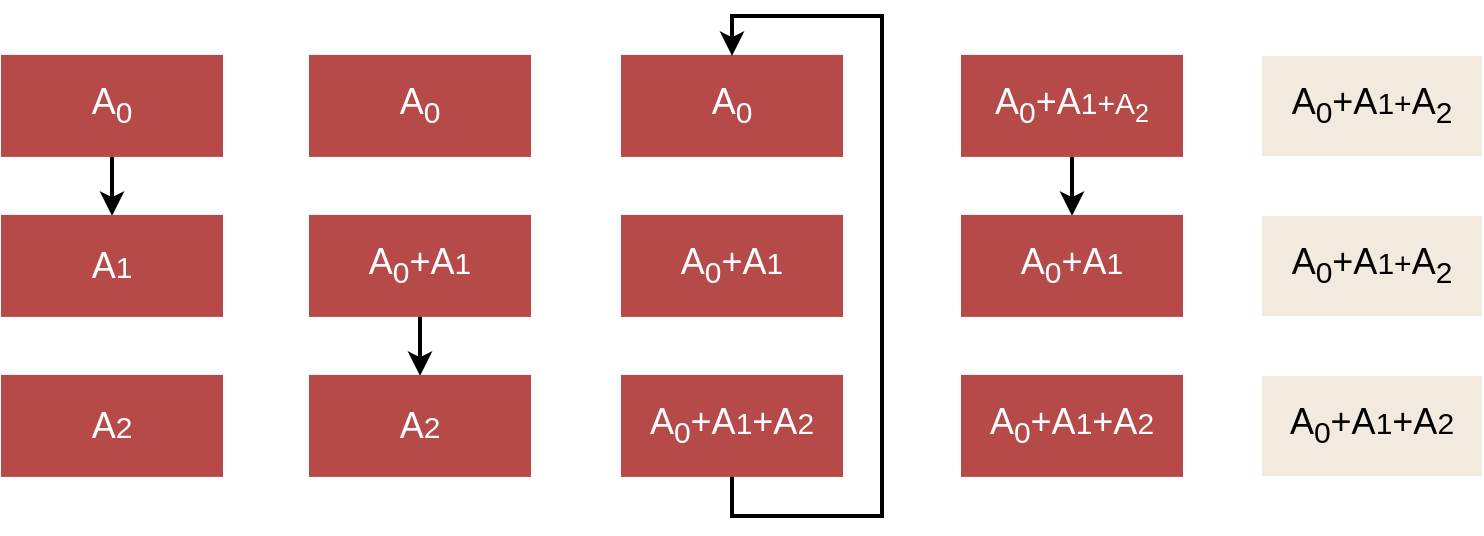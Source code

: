 <mxfile version="20.0.1" type="github">
  <diagram id="QZoD75EK2pMNKqEWIpBd" name="Page-1">
    <mxGraphModel dx="1298" dy="719" grid="1" gridSize="10" guides="1" tooltips="1" connect="1" arrows="1" fold="1" page="1" pageScale="1" pageWidth="827" pageHeight="1169" math="0" shadow="0">
      <root>
        <mxCell id="0" />
        <mxCell id="1" parent="0" />
        <mxCell id="ngBhUCR4Onw7o18NPcVE-5" style="edgeStyle=orthogonalEdgeStyle;rounded=0;orthogonalLoop=1;jettySize=auto;html=1;exitX=0.5;exitY=1;exitDx=0;exitDy=0;entryX=0.5;entryY=0;entryDx=0;entryDy=0;fontSize=18;fontColor=#FFFFFF;strokeWidth=2;fillColor=#0050ef;strokeColor=#000000;" edge="1" parent="1" source="ngBhUCR4Onw7o18NPcVE-1" target="ngBhUCR4Onw7o18NPcVE-2">
          <mxGeometry relative="1" as="geometry" />
        </mxCell>
        <mxCell id="ngBhUCR4Onw7o18NPcVE-1" value="&lt;font color=&quot;#ffffff&quot; style=&quot;font-size: 18px;&quot;&gt;A&lt;sub&gt;0&lt;/sub&gt;&lt;/font&gt;" style="rounded=0;whiteSpace=wrap;html=1;fillColor=#B64A48;strokeColor=#B64A48;" vertex="1" parent="1">
          <mxGeometry x="70" y="179.95" width="110" height="50" as="geometry" />
        </mxCell>
        <mxCell id="ngBhUCR4Onw7o18NPcVE-2" value="&lt;font color=&quot;#ffffff&quot; style=&quot;font-size: 18px;&quot;&gt;A&lt;/font&gt;&lt;font color=&quot;#ffffff&quot; style=&quot;font-size: 15px;&quot;&gt;1&lt;/font&gt;" style="rounded=0;whiteSpace=wrap;html=1;fillColor=#B64A48;strokeColor=#B64A48;" vertex="1" parent="1">
          <mxGeometry x="70" y="259.95" width="110" height="50" as="geometry" />
        </mxCell>
        <mxCell id="ngBhUCR4Onw7o18NPcVE-3" value="&lt;font color=&quot;#ffffff&quot; style=&quot;font-size: 18px;&quot;&gt;A&lt;/font&gt;&lt;font color=&quot;#ffffff&quot; style=&quot;font-size: 15px;&quot;&gt;2&lt;/font&gt;" style="rounded=0;whiteSpace=wrap;html=1;fillColor=#B64A48;strokeColor=#B64A48;" vertex="1" parent="1">
          <mxGeometry x="70" y="339.95" width="110" height="50" as="geometry" />
        </mxCell>
        <mxCell id="ngBhUCR4Onw7o18NPcVE-8" value="&lt;font color=&quot;#ffffff&quot; style=&quot;font-size: 18px;&quot;&gt;A&lt;sub&gt;0&lt;/sub&gt;&lt;/font&gt;" style="rounded=0;whiteSpace=wrap;html=1;fillColor=#B64A48;strokeColor=#B64A48;" vertex="1" parent="1">
          <mxGeometry x="224" y="179.95" width="110" height="50" as="geometry" />
        </mxCell>
        <mxCell id="ngBhUCR4Onw7o18NPcVE-11" style="edgeStyle=orthogonalEdgeStyle;rounded=0;orthogonalLoop=1;jettySize=auto;html=1;exitX=0.5;exitY=1;exitDx=0;exitDy=0;entryX=0.5;entryY=0;entryDx=0;entryDy=0;fontSize=18;fontColor=#FFFFFF;strokeWidth=2;fillColor=#0050ef;strokeColor=#000000;" edge="1" parent="1" source="ngBhUCR4Onw7o18NPcVE-9" target="ngBhUCR4Onw7o18NPcVE-10">
          <mxGeometry relative="1" as="geometry" />
        </mxCell>
        <mxCell id="ngBhUCR4Onw7o18NPcVE-9" value="&lt;font color=&quot;#ffffff&quot; style=&quot;font-size: 18px;&quot;&gt;A&lt;sub&gt;0&lt;/sub&gt;+A&lt;/font&gt;&lt;font color=&quot;#ffffff&quot; style=&quot;font-size: 15px;&quot;&gt;1&lt;/font&gt;" style="rounded=0;whiteSpace=wrap;html=1;fillColor=#B64A48;strokeColor=#B64A48;" vertex="1" parent="1">
          <mxGeometry x="224" y="259.95" width="110" height="50" as="geometry" />
        </mxCell>
        <mxCell id="ngBhUCR4Onw7o18NPcVE-10" value="&lt;font color=&quot;#ffffff&quot; style=&quot;font-size: 18px;&quot;&gt;A&lt;/font&gt;&lt;font color=&quot;#ffffff&quot; style=&quot;font-size: 15px;&quot;&gt;2&lt;/font&gt;" style="rounded=0;whiteSpace=wrap;html=1;fillColor=#B64A48;strokeColor=#B64A48;" vertex="1" parent="1">
          <mxGeometry x="224" y="339.95" width="110" height="50" as="geometry" />
        </mxCell>
        <mxCell id="ngBhUCR4Onw7o18NPcVE-12" value="&lt;font color=&quot;#ffffff&quot; style=&quot;font-size: 18px;&quot;&gt;A&lt;sub&gt;0&lt;/sub&gt;&lt;/font&gt;" style="rounded=0;whiteSpace=wrap;html=1;fillColor=#B64A48;strokeColor=#B64A48;" vertex="1" parent="1">
          <mxGeometry x="380" y="179.95" width="110" height="50" as="geometry" />
        </mxCell>
        <mxCell id="ngBhUCR4Onw7o18NPcVE-14" value="&lt;font color=&quot;#ffffff&quot; style=&quot;font-size: 18px;&quot;&gt;A&lt;sub&gt;0&lt;/sub&gt;+A&lt;/font&gt;&lt;font color=&quot;#ffffff&quot; style=&quot;font-size: 15px;&quot;&gt;1&lt;/font&gt;" style="rounded=0;whiteSpace=wrap;html=1;fillColor=#B64A48;strokeColor=#B64A48;" vertex="1" parent="1">
          <mxGeometry x="380" y="259.95" width="110" height="50" as="geometry" />
        </mxCell>
        <mxCell id="ngBhUCR4Onw7o18NPcVE-17" style="edgeStyle=orthogonalEdgeStyle;rounded=0;orthogonalLoop=1;jettySize=auto;html=1;exitX=0.5;exitY=1;exitDx=0;exitDy=0;entryX=0.5;entryY=0;entryDx=0;entryDy=0;fontSize=18;fontColor=#FFFFFF;strokeWidth=2;fillColor=#0050ef;strokeColor=#000000;" edge="1" parent="1" source="ngBhUCR4Onw7o18NPcVE-15" target="ngBhUCR4Onw7o18NPcVE-12">
          <mxGeometry relative="1" as="geometry">
            <Array as="points">
              <mxPoint x="435" y="409.95" />
              <mxPoint x="510" y="409.95" />
              <mxPoint x="510" y="159.95" />
              <mxPoint x="435" y="159.95" />
            </Array>
          </mxGeometry>
        </mxCell>
        <mxCell id="ngBhUCR4Onw7o18NPcVE-15" value="&lt;font style=&quot;font-size: 18px;&quot; color=&quot;#ffffff&quot;&gt;A&lt;sub&gt;0&lt;/sub&gt;+A&lt;/font&gt;&lt;font style=&quot;font-size: 15px;&quot; color=&quot;#ffffff&quot;&gt;1&lt;/font&gt;&lt;font color=&quot;#ffffff&quot; style=&quot;font-size: 18px;&quot;&gt;+A&lt;/font&gt;&lt;font color=&quot;#ffffff&quot; style=&quot;font-size: 15px;&quot;&gt;2&lt;/font&gt;" style="rounded=0;whiteSpace=wrap;html=1;fillColor=#B64A48;strokeColor=#B64A48;" vertex="1" parent="1">
          <mxGeometry x="380" y="339.95" width="110" height="50" as="geometry" />
        </mxCell>
        <mxCell id="ngBhUCR4Onw7o18NPcVE-21" style="edgeStyle=orthogonalEdgeStyle;rounded=0;orthogonalLoop=1;jettySize=auto;html=1;exitX=0.5;exitY=1;exitDx=0;exitDy=0;entryX=0.5;entryY=0;entryDx=0;entryDy=0;fontSize=18;fontColor=#FFFFFF;strokeWidth=2;fillColor=#0050ef;strokeColor=#000000;" edge="1" parent="1" source="ngBhUCR4Onw7o18NPcVE-18" target="ngBhUCR4Onw7o18NPcVE-19">
          <mxGeometry relative="1" as="geometry" />
        </mxCell>
        <mxCell id="ngBhUCR4Onw7o18NPcVE-18" value="&lt;font style=&quot;font-size: 18px;&quot; color=&quot;#ffffff&quot;&gt;A&lt;sub&gt;0&lt;/sub&gt;+A&lt;/font&gt;&lt;font style=&quot;font-size: 15px;&quot; color=&quot;#ffffff&quot;&gt;1+A&lt;sub&gt;2&lt;/sub&gt;&lt;/font&gt;" style="rounded=0;whiteSpace=wrap;html=1;fillColor=#B64A48;strokeColor=#B64A48;" vertex="1" parent="1">
          <mxGeometry x="550" y="179.95" width="110" height="50" as="geometry" />
        </mxCell>
        <mxCell id="ngBhUCR4Onw7o18NPcVE-19" value="&lt;font color=&quot;#ffffff&quot; style=&quot;font-size: 18px;&quot;&gt;A&lt;sub&gt;0&lt;/sub&gt;+A&lt;/font&gt;&lt;font color=&quot;#ffffff&quot; style=&quot;font-size: 15px;&quot;&gt;1&lt;/font&gt;" style="rounded=0;whiteSpace=wrap;html=1;fillColor=#B64A48;strokeColor=#B64A48;" vertex="1" parent="1">
          <mxGeometry x="550" y="259.95" width="110" height="50" as="geometry" />
        </mxCell>
        <mxCell id="ngBhUCR4Onw7o18NPcVE-20" value="&lt;font style=&quot;font-size: 18px;&quot; color=&quot;#ffffff&quot;&gt;A&lt;sub&gt;0&lt;/sub&gt;+A&lt;/font&gt;&lt;font style=&quot;font-size: 15px;&quot; color=&quot;#ffffff&quot;&gt;1&lt;/font&gt;&lt;font color=&quot;#ffffff&quot; style=&quot;font-size: 18px;&quot;&gt;+A&lt;/font&gt;&lt;font color=&quot;#ffffff&quot; style=&quot;font-size: 15px;&quot;&gt;2&lt;/font&gt;" style="rounded=0;whiteSpace=wrap;html=1;fillColor=#B64A48;strokeColor=#B64A48;" vertex="1" parent="1">
          <mxGeometry x="550" y="339.95" width="110" height="50" as="geometry" />
        </mxCell>
        <mxCell id="ngBhUCR4Onw7o18NPcVE-23" value="&lt;font style=&quot;font-size: 18px;&quot;&gt;A&lt;sub style=&quot;&quot;&gt;0&lt;/sub&gt;+A&lt;/font&gt;&lt;font style=&quot;font-size: 15px;&quot;&gt;1+&lt;/font&gt;&lt;font style=&quot;font-size: 18px;&quot;&gt;A&lt;sub style=&quot;&quot;&gt;2&lt;/sub&gt;&lt;/font&gt;" style="rounded=0;whiteSpace=wrap;html=1;fillColor=#F2EADE;strokeColor=none;" vertex="1" parent="1">
          <mxGeometry x="700" y="179.95" width="110" height="50" as="geometry" />
        </mxCell>
        <mxCell id="ngBhUCR4Onw7o18NPcVE-24" value="&lt;font style=&quot;font-size: 18px;&quot;&gt;A&lt;sub style=&quot;&quot;&gt;0&lt;/sub&gt;+A&lt;/font&gt;&lt;font style=&quot;font-size: 15px;&quot;&gt;1+&lt;/font&gt;&lt;font style=&quot;font-size: 18px;&quot;&gt;A&lt;sub style=&quot;&quot;&gt;2&lt;/sub&gt;&lt;/font&gt;" style="rounded=0;whiteSpace=wrap;html=1;fillColor=#F2EADE;strokeColor=none;" vertex="1" parent="1">
          <mxGeometry x="700" y="259.95" width="110" height="50" as="geometry" />
        </mxCell>
        <mxCell id="ngBhUCR4Onw7o18NPcVE-25" value="&lt;font style=&quot;font-size: 18px;&quot;&gt;A&lt;sub style=&quot;&quot;&gt;0&lt;/sub&gt;+A&lt;/font&gt;&lt;font style=&quot;font-size: 15px;&quot;&gt;1&lt;/font&gt;&lt;font style=&quot;font-size: 18px;&quot;&gt;+A&lt;/font&gt;&lt;font style=&quot;font-size: 15px;&quot;&gt;2&lt;/font&gt;" style="rounded=0;whiteSpace=wrap;html=1;fillColor=#F2EADE;strokeColor=none;" vertex="1" parent="1">
          <mxGeometry x="700" y="339.95" width="110" height="50" as="geometry" />
        </mxCell>
      </root>
    </mxGraphModel>
  </diagram>
</mxfile>
